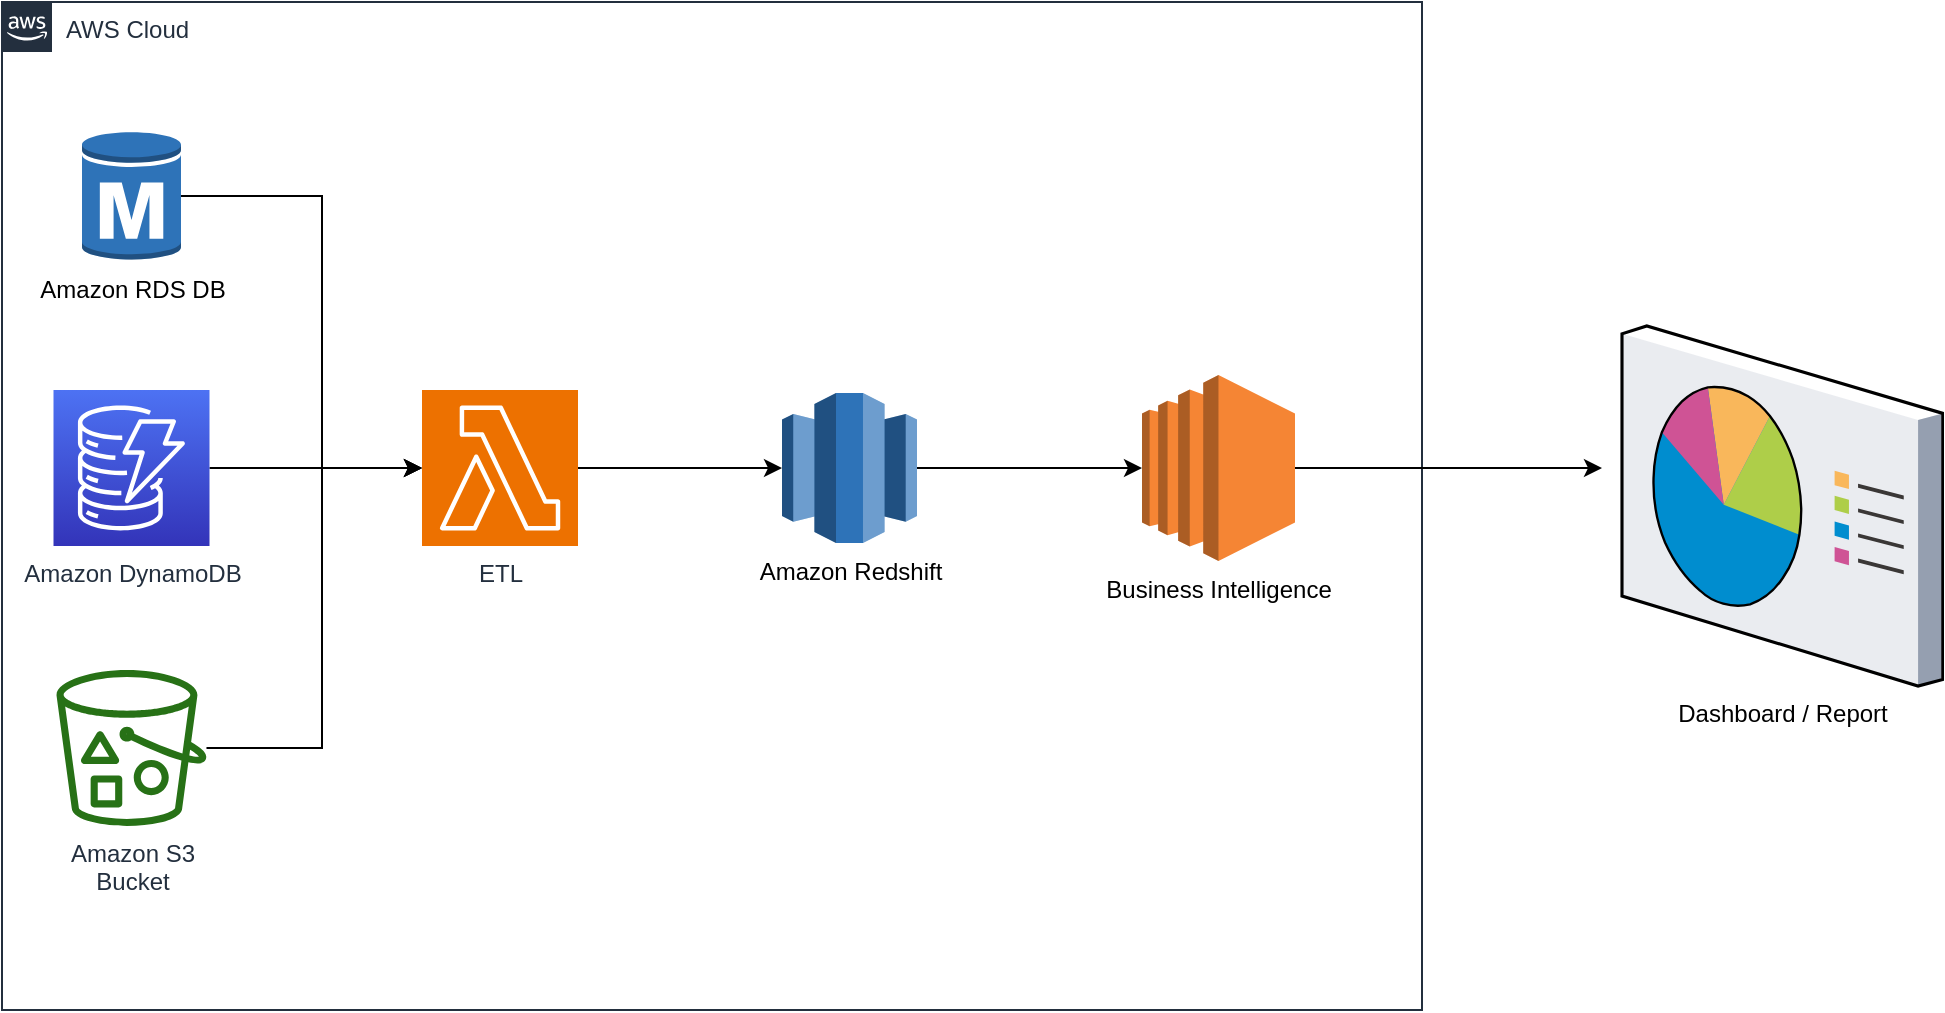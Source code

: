 <mxfile version="22.1.15" type="device">
  <diagram id="Ht1M8jgEwFfnCIfOTk4-" name="Page-1">
    <mxGraphModel dx="1329" dy="1511" grid="1" gridSize="10" guides="1" tooltips="1" connect="1" arrows="1" fold="1" page="1" pageScale="1" pageWidth="1169" pageHeight="827" math="0" shadow="0">
      <root>
        <mxCell id="0" />
        <mxCell id="1" parent="0" />
        <mxCell id="UEzPUAAOIrF-is8g5C7q-154" value="AWS Cloud" style="points=[[0,0],[0.25,0],[0.5,0],[0.75,0],[1,0],[1,0.25],[1,0.5],[1,0.75],[1,1],[0.75,1],[0.5,1],[0.25,1],[0,1],[0,0.75],[0,0.5],[0,0.25]];outlineConnect=0;gradientColor=none;html=1;whiteSpace=wrap;fontSize=12;fontStyle=0;shape=mxgraph.aws4.group;grIcon=mxgraph.aws4.group_aws_cloud_alt;strokeColor=#232F3E;fillColor=none;verticalAlign=top;align=left;spacingLeft=30;fontColor=#232F3E;dashed=0;labelBackgroundColor=#ffffff;container=1;pointerEvents=0;collapsible=0;recursiveResize=0;" parent="1" vertex="1">
          <mxGeometry x="80" y="-734" width="710" height="504" as="geometry" />
        </mxCell>
        <mxCell id="BD13yI-v0x-tUpziI9p3-11" style="edgeStyle=orthogonalEdgeStyle;rounded=0;orthogonalLoop=1;jettySize=auto;html=1;entryX=0;entryY=0.5;entryDx=0;entryDy=0;entryPerimeter=0;" edge="1" parent="UEzPUAAOIrF-is8g5C7q-154" source="BD13yI-v0x-tUpziI9p3-1" target="BD13yI-v0x-tUpziI9p3-7">
          <mxGeometry relative="1" as="geometry">
            <Array as="points">
              <mxPoint x="160" y="97" />
              <mxPoint x="160" y="233" />
            </Array>
          </mxGeometry>
        </mxCell>
        <mxCell id="BD13yI-v0x-tUpziI9p3-1" value="Amazon RDS DB" style="outlineConnect=0;dashed=0;verticalLabelPosition=bottom;verticalAlign=top;align=center;html=1;shape=mxgraph.aws3.rds_db_instance;fillColor=#2E73B8;gradientColor=none;" vertex="1" parent="UEzPUAAOIrF-is8g5C7q-154">
          <mxGeometry x="40" y="64" width="49.5" height="66" as="geometry" />
        </mxCell>
        <mxCell id="BD13yI-v0x-tUpziI9p3-10" style="edgeStyle=orthogonalEdgeStyle;rounded=0;orthogonalLoop=1;jettySize=auto;html=1;entryX=0;entryY=0.5;entryDx=0;entryDy=0;entryPerimeter=0;" edge="1" parent="UEzPUAAOIrF-is8g5C7q-154" source="UEzPUAAOIrF-is8g5C7q-149" target="BD13yI-v0x-tUpziI9p3-7">
          <mxGeometry relative="1" as="geometry" />
        </mxCell>
        <mxCell id="UEzPUAAOIrF-is8g5C7q-149" value="Amazon DynamoDB" style="outlineConnect=0;fontColor=#232F3E;gradientColor=#4D72F3;gradientDirection=north;fillColor=#3334B9;strokeColor=#ffffff;dashed=0;verticalLabelPosition=bottom;verticalAlign=top;align=center;html=1;fontSize=12;fontStyle=0;aspect=fixed;shape=mxgraph.aws4.resourceIcon;resIcon=mxgraph.aws4.dynamodb;labelBackgroundColor=#ffffff;" parent="UEzPUAAOIrF-is8g5C7q-154" vertex="1">
          <mxGeometry x="25.75" y="194" width="78" height="78" as="geometry" />
        </mxCell>
        <mxCell id="UEzPUAAOIrF-is8g5C7q-158" value="Amazon S3&lt;br&gt;Bucket&lt;br&gt;" style="outlineConnect=0;fontColor=#232F3E;gradientColor=none;fillColor=#277116;strokeColor=none;dashed=0;verticalLabelPosition=bottom;verticalAlign=top;align=center;html=1;fontSize=12;fontStyle=0;aspect=fixed;pointerEvents=1;shape=mxgraph.aws4.bucket_with_objects;labelBackgroundColor=#ffffff;" parent="UEzPUAAOIrF-is8g5C7q-154" vertex="1">
          <mxGeometry x="27.25" y="334" width="75" height="78" as="geometry" />
        </mxCell>
        <mxCell id="BD13yI-v0x-tUpziI9p3-14" style="edgeStyle=orthogonalEdgeStyle;rounded=0;orthogonalLoop=1;jettySize=auto;html=1;" edge="1" parent="UEzPUAAOIrF-is8g5C7q-154" source="BD13yI-v0x-tUpziI9p3-5" target="BD13yI-v0x-tUpziI9p3-8">
          <mxGeometry relative="1" as="geometry" />
        </mxCell>
        <mxCell id="BD13yI-v0x-tUpziI9p3-5" value="Amazon Redshift" style="outlineConnect=0;dashed=0;verticalLabelPosition=bottom;verticalAlign=top;align=center;html=1;shape=mxgraph.aws3.redshift;fillColor=#2E73B8;gradientColor=none;" vertex="1" parent="UEzPUAAOIrF-is8g5C7q-154">
          <mxGeometry x="390" y="195.5" width="67.5" height="75" as="geometry" />
        </mxCell>
        <mxCell id="BD13yI-v0x-tUpziI9p3-13" style="edgeStyle=orthogonalEdgeStyle;rounded=0;orthogonalLoop=1;jettySize=auto;html=1;" edge="1" parent="UEzPUAAOIrF-is8g5C7q-154" source="BD13yI-v0x-tUpziI9p3-7" target="BD13yI-v0x-tUpziI9p3-5">
          <mxGeometry relative="1" as="geometry" />
        </mxCell>
        <mxCell id="BD13yI-v0x-tUpziI9p3-7" value="ETL" style="sketch=0;points=[[0,0,0],[0.25,0,0],[0.5,0,0],[0.75,0,0],[1,0,0],[0,1,0],[0.25,1,0],[0.5,1,0],[0.75,1,0],[1,1,0],[0,0.25,0],[0,0.5,0],[0,0.75,0],[1,0.25,0],[1,0.5,0],[1,0.75,0]];outlineConnect=0;fontColor=#232F3E;fillColor=#ED7100;strokeColor=#ffffff;dashed=0;verticalLabelPosition=bottom;verticalAlign=top;align=center;html=1;fontSize=12;fontStyle=0;aspect=fixed;shape=mxgraph.aws4.resourceIcon;resIcon=mxgraph.aws4.lambda;" vertex="1" parent="UEzPUAAOIrF-is8g5C7q-154">
          <mxGeometry x="210" y="194" width="78" height="78" as="geometry" />
        </mxCell>
        <mxCell id="BD13yI-v0x-tUpziI9p3-15" style="edgeStyle=orthogonalEdgeStyle;rounded=0;orthogonalLoop=1;jettySize=auto;html=1;" edge="1" parent="UEzPUAAOIrF-is8g5C7q-154" source="BD13yI-v0x-tUpziI9p3-8">
          <mxGeometry relative="1" as="geometry">
            <mxPoint x="800" y="233" as="targetPoint" />
          </mxGeometry>
        </mxCell>
        <mxCell id="BD13yI-v0x-tUpziI9p3-8" value="Business Intelligence" style="outlineConnect=0;dashed=0;verticalLabelPosition=bottom;verticalAlign=top;align=center;html=1;shape=mxgraph.aws3.ec2;fillColor=#F58534;gradientColor=none;" vertex="1" parent="UEzPUAAOIrF-is8g5C7q-154">
          <mxGeometry x="570" y="186.5" width="76.5" height="93" as="geometry" />
        </mxCell>
        <mxCell id="BD13yI-v0x-tUpziI9p3-12" style="edgeStyle=orthogonalEdgeStyle;rounded=0;orthogonalLoop=1;jettySize=auto;html=1;entryX=0;entryY=0.5;entryDx=0;entryDy=0;entryPerimeter=0;" edge="1" parent="UEzPUAAOIrF-is8g5C7q-154" source="UEzPUAAOIrF-is8g5C7q-158" target="BD13yI-v0x-tUpziI9p3-7">
          <mxGeometry relative="1" as="geometry">
            <Array as="points">
              <mxPoint x="160" y="373" />
              <mxPoint x="160" y="233" />
            </Array>
          </mxGeometry>
        </mxCell>
        <mxCell id="BD13yI-v0x-tUpziI9p3-9" value="Dashboard / Report" style="verticalLabelPosition=bottom;sketch=0;aspect=fixed;html=1;verticalAlign=top;strokeColor=none;align=center;outlineConnect=0;shape=mxgraph.citrix.reporting;" vertex="1" parent="1">
          <mxGeometry x="890" y="-572" width="160.43" height="180" as="geometry" />
        </mxCell>
      </root>
    </mxGraphModel>
  </diagram>
</mxfile>
